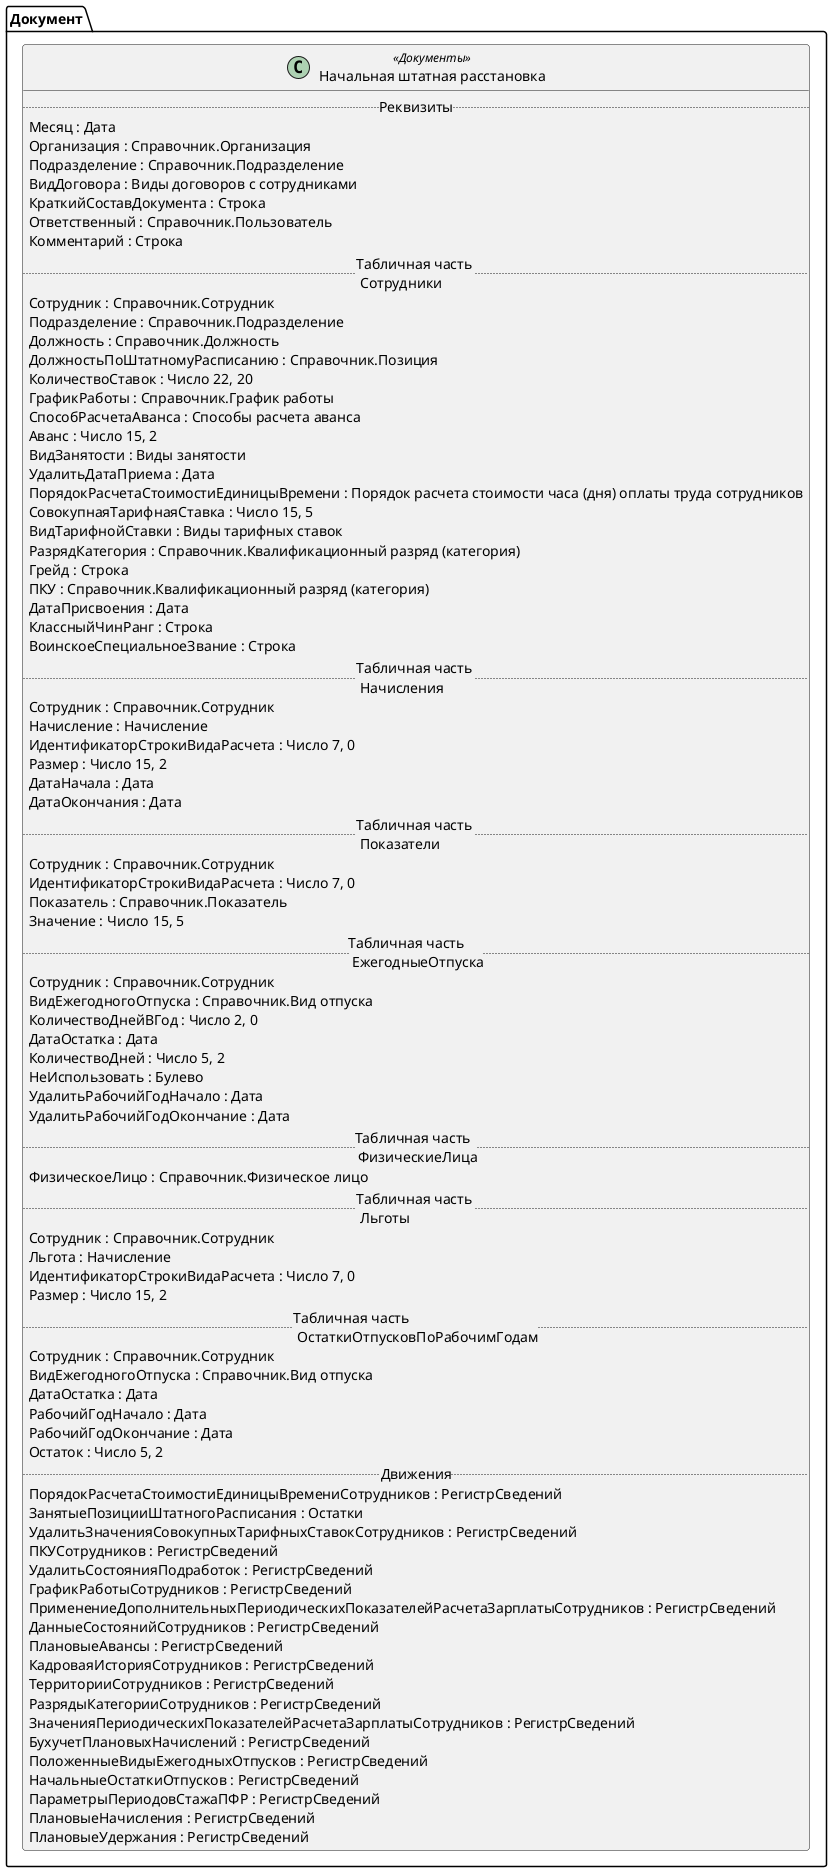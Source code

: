 ﻿@startuml НачальнаяШтатнаяРасстановка
'!include templates.wsd
'..\include templates.wsd
class Документ.НачальнаяШтатнаяРасстановка as "Начальная штатная расстановка" <<Документы>>
{
..Реквизиты..
Месяц : Дата
Организация : Справочник.Организация
Подразделение : Справочник.Подразделение
ВидДоговора : Виды договоров с сотрудниками
КраткийСоставДокумента : Строка
Ответственный : Справочник.Пользователь
Комментарий : Строка
..Табличная часть \n Сотрудники..
Сотрудник : Справочник.Сотрудник
Подразделение : Справочник.Подразделение
Должность : Справочник.Должность
ДолжностьПоШтатномуРасписанию : Справочник.Позиция
КоличествоСтавок : Число 22, 20
ГрафикРаботы : Справочник.График работы
СпособРасчетаАванса : Способы расчета аванса
Аванс : Число 15, 2
ВидЗанятости : Виды занятости
УдалитьДатаПриема : Дата
ПорядокРасчетаСтоимостиЕдиницыВремени : Порядок расчета стоимости часа (дня) оплаты труда сотрудников
СовокупнаяТарифнаяСтавка : Число 15, 5
ВидТарифнойСтавки : Виды тарифных ставок
РазрядКатегория : Справочник.Квалификационный разряд (категория)
Грейд : Строка
ПКУ : Справочник.Квалификационный разряд (категория)
ДатаПрисвоения : Дата
КлассныйЧинРанг : Строка
ВоинскоеСпециальноеЗвание : Строка
..Табличная часть \n Начисления..
Сотрудник : Справочник.Сотрудник
Начисление : Начисление
ИдентификаторСтрокиВидаРасчета : Число 7, 0
Размер : Число 15, 2
ДатаНачала : Дата
ДатаОкончания : Дата
..Табличная часть \n Показатели..
Сотрудник : Справочник.Сотрудник
ИдентификаторСтрокиВидаРасчета : Число 7, 0
Показатель : Справочник.Показатель
Значение : Число 15, 5
..Табличная часть \n ЕжегодныеОтпуска..
Сотрудник : Справочник.Сотрудник
ВидЕжегодногоОтпуска : Справочник.Вид отпуска
КоличествоДнейВГод : Число 2, 0
ДатаОстатка : Дата
КоличествоДней : Число 5, 2
НеИспользовать : Булево
УдалитьРабочийГодНачало : Дата
УдалитьРабочийГодОкончание : Дата
..Табличная часть \n ФизическиеЛица..
ФизическоеЛицо : Справочник.Физическое лицо
..Табличная часть \n Льготы..
Сотрудник : Справочник.Сотрудник
Льгота : Начисление
ИдентификаторСтрокиВидаРасчета : Число 7, 0
Размер : Число 15, 2
..Табличная часть \n ОстаткиОтпусковПоРабочимГодам..
Сотрудник : Справочник.Сотрудник
ВидЕжегодногоОтпуска : Справочник.Вид отпуска
ДатаОстатка : Дата
РабочийГодНачало : Дата
РабочийГодОкончание : Дата
Остаток : Число 5, 2
..Движения..
ПорядокРасчетаСтоимостиЕдиницыВремениСотрудников : РегистрСведений
ЗанятыеПозицииШтатногоРасписания : Остатки
УдалитьЗначенияСовокупныхТарифныхСтавокСотрудников : РегистрСведений
ПКУСотрудников : РегистрСведений
УдалитьСостоянияПодработок : РегистрСведений
ГрафикРаботыСотрудников : РегистрСведений
ПрименениеДополнительныхПериодическихПоказателейРасчетаЗарплатыСотрудников : РегистрСведений
ДанныеСостоянийСотрудников : РегистрСведений
ПлановыеАвансы : РегистрСведений
КадроваяИсторияСотрудников : РегистрСведений
ТерриторииСотрудников : РегистрСведений
РазрядыКатегорииСотрудников : РегистрСведений
ЗначенияПериодическихПоказателейРасчетаЗарплатыСотрудников : РегистрСведений
БухучетПлановыхНачислений : РегистрСведений
ПоложенныеВидыЕжегодныхОтпусков : РегистрСведений
НачальныеОстаткиОтпусков : РегистрСведений
ПараметрыПериодовСтажаПФР : РегистрСведений
ПлановыеНачисления : РегистрСведений
ПлановыеУдержания : РегистрСведений
}
@enduml
